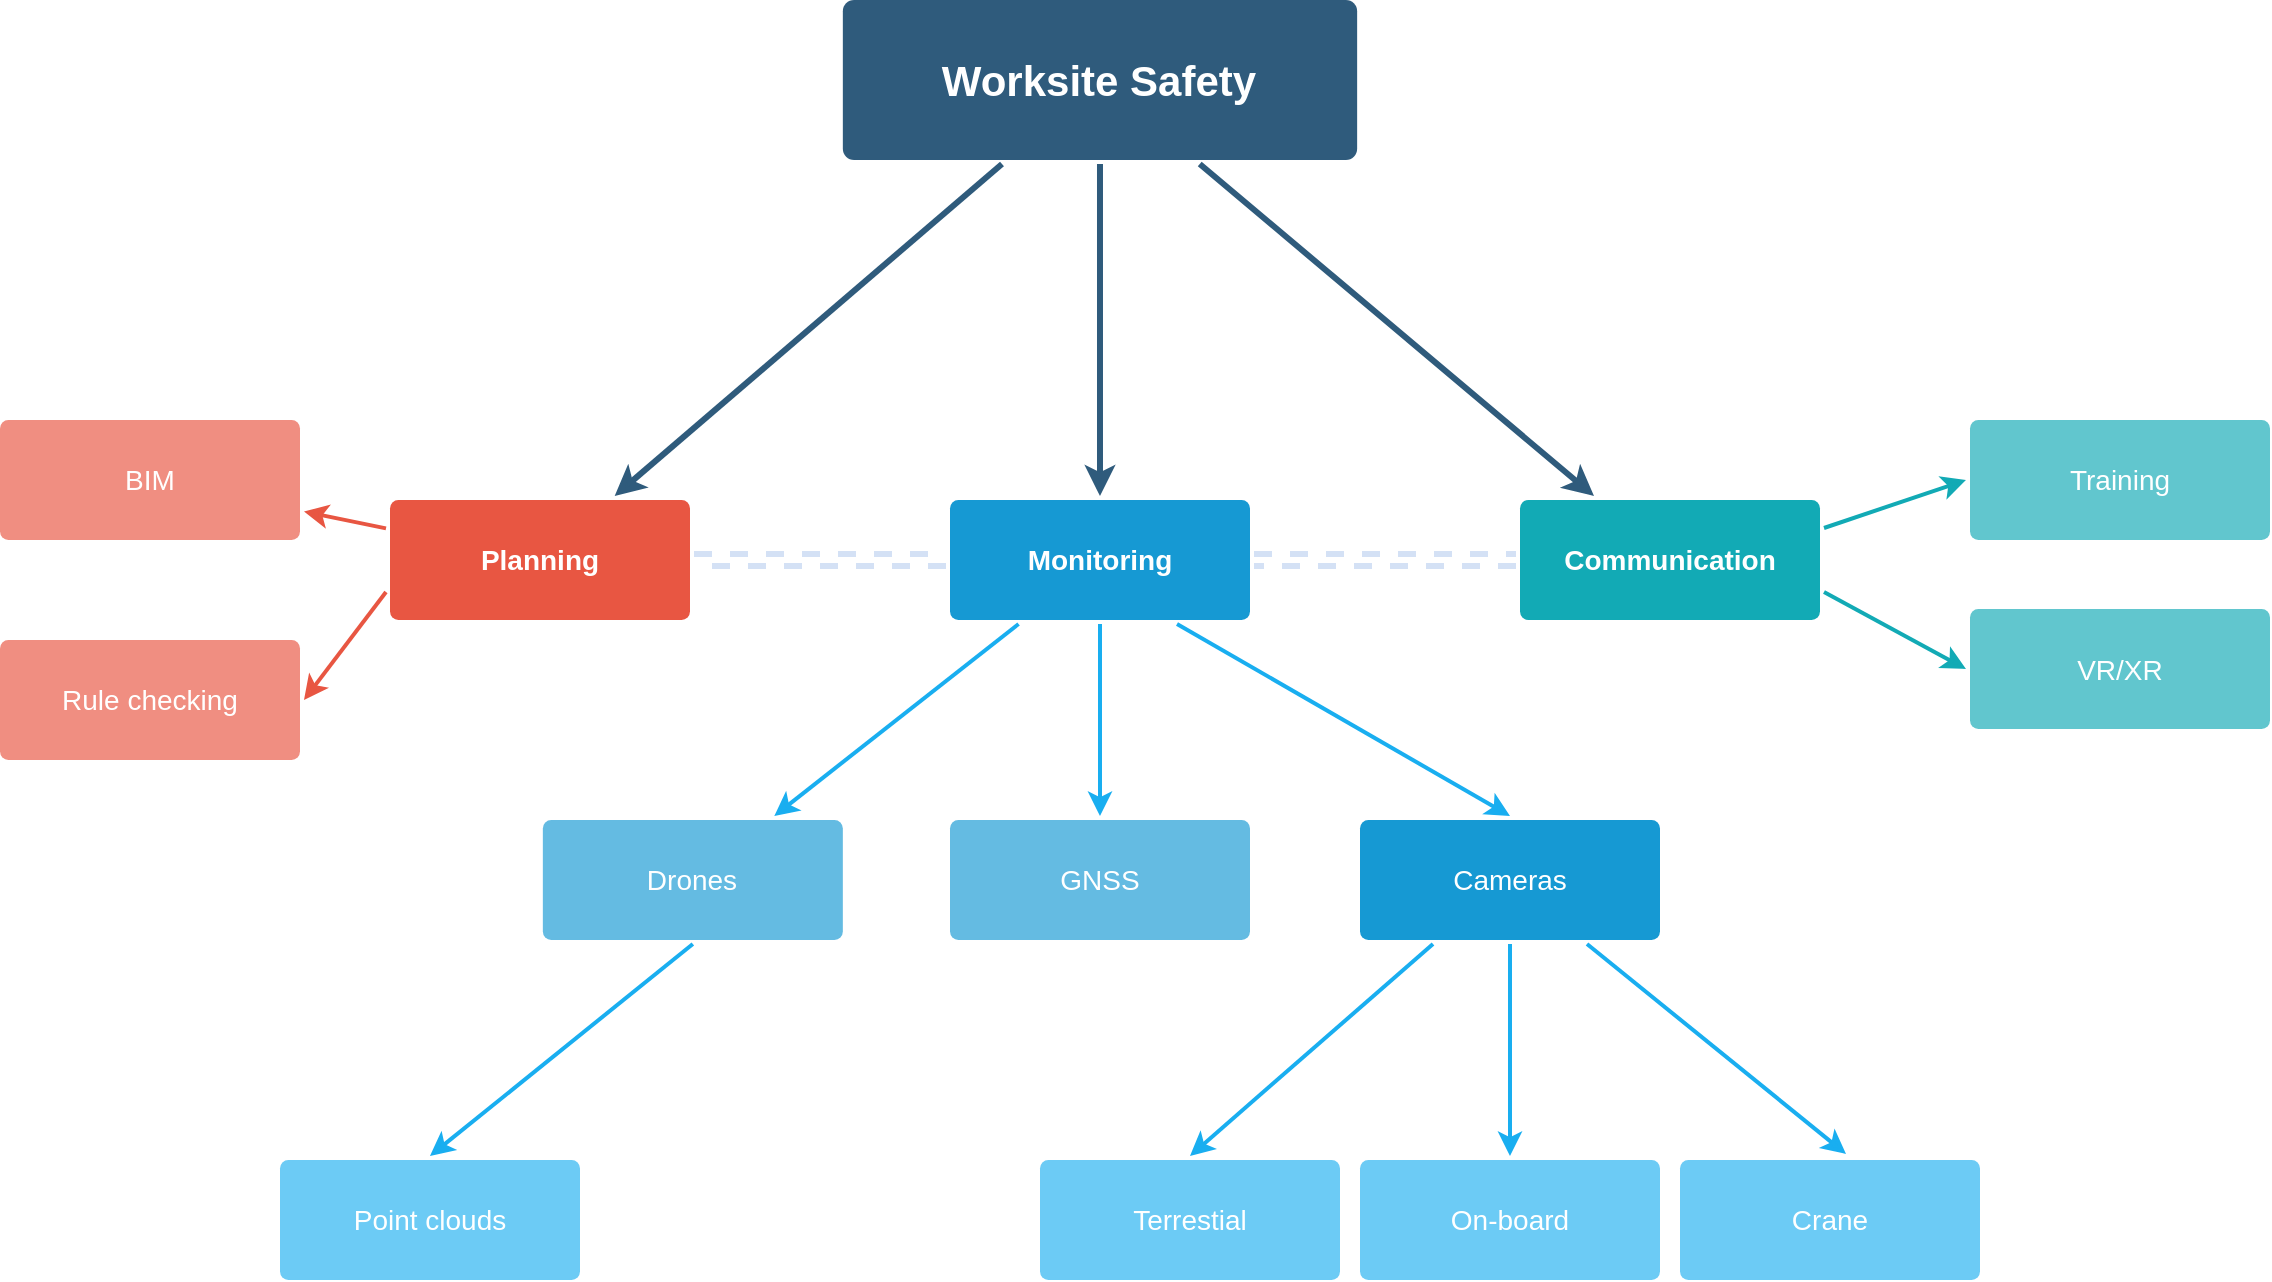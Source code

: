 <mxfile version="20.2.4" type="github">
  <diagram id="6a731a19-8d31-9384-78a2-239565b7b9f0" name="Page-1">
    <mxGraphModel dx="1422" dy="882" grid="1" gridSize="10" guides="1" tooltips="1" connect="1" arrows="1" fold="1" page="1" pageScale="1" pageWidth="1169" pageHeight="827" background="none" math="0" shadow="0">
      <root>
        <mxCell id="0" />
        <mxCell id="1" parent="0" />
        <mxCell id="1746" value="" style="edgeStyle=none;rounded=0;jumpStyle=none;html=1;shadow=0;labelBackgroundColor=none;startArrow=none;startFill=0;endArrow=classic;endFill=1;jettySize=auto;orthogonalLoop=1;strokeColor=#2F5B7C;strokeWidth=3;fontFamily=Helvetica;fontSize=16;fontColor=#23445D;spacing=5;" parent="1" source="1749" target="1771" edge="1">
          <mxGeometry relative="1" as="geometry" />
        </mxCell>
        <mxCell id="1747" value="" style="edgeStyle=none;rounded=0;jumpStyle=none;html=1;shadow=0;labelBackgroundColor=none;startArrow=none;startFill=0;endArrow=classic;endFill=1;jettySize=auto;orthogonalLoop=1;strokeColor=#2F5B7C;strokeWidth=3;fontFamily=Helvetica;fontSize=16;fontColor=#23445D;spacing=5;" parent="1" source="1749" target="1760" edge="1">
          <mxGeometry relative="1" as="geometry" />
        </mxCell>
        <mxCell id="1748" value="" style="edgeStyle=none;rounded=0;jumpStyle=none;html=1;shadow=0;labelBackgroundColor=none;startArrow=none;startFill=0;endArrow=classic;endFill=1;jettySize=auto;orthogonalLoop=1;strokeColor=#2F5B7C;strokeWidth=3;fontFamily=Helvetica;fontSize=16;fontColor=#23445D;spacing=5;" parent="1" source="1749" target="1753" edge="1">
          <mxGeometry relative="1" as="geometry" />
        </mxCell>
        <mxCell id="1749" value="&lt;font style=&quot;font-size: 21px;&quot;&gt;Worksite Safety&lt;/font&gt;" style="rounded=1;whiteSpace=wrap;html=1;shadow=0;labelBackgroundColor=none;strokeColor=none;strokeWidth=3;fillColor=#2F5B7C;fontFamily=Helvetica;fontSize=16;fontColor=#FFFFFF;align=center;fontStyle=1;spacing=5;arcSize=7;perimeterSpacing=2;" parent="1" vertex="1">
          <mxGeometry x="441.42" y="130" width="257.15" height="80" as="geometry" />
        </mxCell>
        <mxCell id="1752" value="" style="edgeStyle=none;rounded=1;jumpStyle=none;html=1;shadow=0;labelBackgroundColor=none;startArrow=none;startFill=0;jettySize=auto;orthogonalLoop=1;strokeColor=#E85642;strokeWidth=2;fontFamily=Helvetica;fontSize=14;fontColor=#FFFFFF;spacing=5;fontStyle=1;fillColor=#b0e3e6;" parent="1" source="1753" target="1754" edge="1">
          <mxGeometry relative="1" as="geometry" />
        </mxCell>
        <mxCell id="au6G3lHaltb3A1_W9jbu-1777" style="edgeStyle=none;rounded=0;orthogonalLoop=1;jettySize=auto;html=1;exitX=1;exitY=0.5;exitDx=0;exitDy=0;entryX=0;entryY=0.5;entryDx=0;entryDy=0;strokeColor=#D4E1F5;strokeWidth=3;shape=link;dashed=1;" parent="1" source="1753" target="1760" edge="1">
          <mxGeometry relative="1" as="geometry" />
        </mxCell>
        <mxCell id="qpX6ezfzLu-kOtRw2pO8-1778" style="edgeStyle=none;rounded=0;orthogonalLoop=1;jettySize=auto;html=1;exitX=0;exitY=0.75;exitDx=0;exitDy=0;entryX=1;entryY=0.5;entryDx=0;entryDy=0;fontSize=21;strokeColor=#E85642;strokeWidth=2;" parent="1" source="1753" target="qpX6ezfzLu-kOtRw2pO8-1776" edge="1">
          <mxGeometry relative="1" as="geometry" />
        </mxCell>
        <mxCell id="1753" value="Planning" style="rounded=1;whiteSpace=wrap;html=1;shadow=0;labelBackgroundColor=none;strokeColor=none;strokeWidth=3;fillColor=#e85642;fontFamily=Helvetica;fontSize=14;fontColor=#FFFFFF;align=center;spacing=5;fontStyle=1;arcSize=7;perimeterSpacing=2;" parent="1" vertex="1">
          <mxGeometry x="215" y="380" width="150" height="60" as="geometry" />
        </mxCell>
        <mxCell id="1754" value="BIM" style="rounded=1;whiteSpace=wrap;html=1;shadow=0;labelBackgroundColor=none;strokeColor=none;strokeWidth=3;fillColor=#f08e81;fontFamily=Helvetica;fontSize=14;fontColor=#FFFFFF;align=center;spacing=5;fontStyle=0;arcSize=7;perimeterSpacing=2;" parent="1" vertex="1">
          <mxGeometry x="20" y="340" width="150" height="60" as="geometry" />
        </mxCell>
        <mxCell id="1757" value="" style="edgeStyle=none;rounded=0;jumpStyle=none;html=1;shadow=0;labelBackgroundColor=none;startArrow=none;startFill=0;endArrow=classic;endFill=1;jettySize=auto;orthogonalLoop=1;strokeColor=#19AEF0;strokeWidth=2;fontFamily=Helvetica;fontSize=14;fontColor=#FFFFFF;spacing=5;endSize=6;startSize=1;" parent="1" source="1760" target="1763" edge="1">
          <mxGeometry relative="1" as="geometry" />
        </mxCell>
        <mxCell id="au6G3lHaltb3A1_W9jbu-1778" style="edgeStyle=none;rounded=0;orthogonalLoop=1;jettySize=auto;html=1;exitX=1;exitY=0.5;exitDx=0;exitDy=0;strokeColor=#D4E1F5;strokeWidth=3;shape=link;dashed=1;" parent="1" source="1760" target="1771" edge="1">
          <mxGeometry relative="1" as="geometry" />
        </mxCell>
        <mxCell id="1aJgM8UNtGY8ofRd_Ns_-1778" style="edgeStyle=none;rounded=0;orthogonalLoop=1;jettySize=auto;html=1;exitX=0.75;exitY=1;exitDx=0;exitDy=0;entryX=0.5;entryY=0;entryDx=0;entryDy=0;strokeColor=#19AEF0;strokeWidth=2;" edge="1" parent="1" source="1760" target="1762">
          <mxGeometry relative="1" as="geometry" />
        </mxCell>
        <mxCell id="1aJgM8UNtGY8ofRd_Ns_-1779" style="edgeStyle=none;rounded=0;orthogonalLoop=1;jettySize=auto;html=1;exitX=0.5;exitY=1;exitDx=0;exitDy=0;entryX=0.5;entryY=0;entryDx=0;entryDy=0;strokeColor=#19AEF0;strokeWidth=2;" edge="1" parent="1" source="1760" target="6ZqDi_Q5D0z-vhuShmsu-1782">
          <mxGeometry relative="1" as="geometry" />
        </mxCell>
        <mxCell id="1760" value="Monitoring" style="rounded=1;whiteSpace=wrap;html=1;shadow=0;labelBackgroundColor=none;strokeColor=none;strokeWidth=3;fillColor=#1699D3;fontFamily=Helvetica;fontSize=14;fontColor=#FFFFFF;align=center;spacing=5;fontStyle=1;arcSize=7;perimeterSpacing=2;" parent="1" vertex="1">
          <mxGeometry x="495" y="380" width="150" height="60" as="geometry" />
        </mxCell>
        <mxCell id="6ZqDi_Q5D0z-vhuShmsu-1784" style="edgeStyle=none;rounded=0;orthogonalLoop=1;jettySize=auto;html=1;exitX=0.25;exitY=1;exitDx=0;exitDy=0;entryX=0.5;entryY=0;entryDx=0;entryDy=0;strokeColor=#19AEF0;strokeWidth=2;endSize=6;startSize=1;" parent="1" source="1762" target="6ZqDi_Q5D0z-vhuShmsu-1779" edge="1">
          <mxGeometry relative="1" as="geometry" />
        </mxCell>
        <mxCell id="6ZqDi_Q5D0z-vhuShmsu-1785" style="edgeStyle=none;rounded=0;orthogonalLoop=1;jettySize=auto;html=1;exitX=0.5;exitY=1;exitDx=0;exitDy=0;entryX=0.5;entryY=0;entryDx=0;entryDy=0;strokeColor=#19AEF0;strokeWidth=2;endSize=6;startSize=1;" parent="1" source="1762" target="6ZqDi_Q5D0z-vhuShmsu-1780" edge="1">
          <mxGeometry relative="1" as="geometry" />
        </mxCell>
        <mxCell id="6ZqDi_Q5D0z-vhuShmsu-1786" style="edgeStyle=none;rounded=0;orthogonalLoop=1;jettySize=auto;html=1;exitX=0.75;exitY=1;exitDx=0;exitDy=0;entryX=0.552;entryY=-0.016;entryDx=0;entryDy=0;entryPerimeter=0;strokeColor=#19AEF0;strokeWidth=2;endSize=6;startSize=1;" parent="1" source="1762" target="6ZqDi_Q5D0z-vhuShmsu-1781" edge="1">
          <mxGeometry relative="1" as="geometry" />
        </mxCell>
        <mxCell id="1762" value="Cameras" style="rounded=1;whiteSpace=wrap;html=1;shadow=0;labelBackgroundColor=none;strokeColor=none;strokeWidth=3;fillColor=#1699D3;fontFamily=Helvetica;fontSize=14;fontColor=#FFFFFF;align=center;spacing=5;arcSize=7;perimeterSpacing=2;" parent="1" vertex="1">
          <mxGeometry x="700" y="540" width="150" height="60" as="geometry" />
        </mxCell>
        <mxCell id="1aJgM8UNtGY8ofRd_Ns_-1781" style="edgeStyle=none;rounded=0;orthogonalLoop=1;jettySize=auto;html=1;exitX=0.5;exitY=1;exitDx=0;exitDy=0;entryX=0.5;entryY=0;entryDx=0;entryDy=0;strokeColor=#19AEF0;strokeWidth=2;" edge="1" parent="1" source="1763" target="1aJgM8UNtGY8ofRd_Ns_-1780">
          <mxGeometry relative="1" as="geometry" />
        </mxCell>
        <mxCell id="1763" value="Drones" style="rounded=1;whiteSpace=wrap;html=1;shadow=0;labelBackgroundColor=none;strokeColor=none;strokeWidth=3;fillColor=#64bbe2;fontFamily=Helvetica;fontSize=14;fontColor=#FFFFFF;align=center;spacing=5;arcSize=7;perimeterSpacing=2;" parent="1" vertex="1">
          <mxGeometry x="291.42" y="540" width="150" height="60" as="geometry" />
        </mxCell>
        <mxCell id="au6G3lHaltb3A1_W9jbu-1780" style="edgeStyle=none;rounded=0;orthogonalLoop=1;jettySize=auto;html=1;exitX=1;exitY=0.25;exitDx=0;exitDy=0;entryX=0;entryY=0.5;entryDx=0;entryDy=0;fontSize=21;strokeColor=#12AAB5;strokeWidth=2;" parent="1" source="1771" target="1776" edge="1">
          <mxGeometry relative="1" as="geometry" />
        </mxCell>
        <mxCell id="au6G3lHaltb3A1_W9jbu-1782" style="edgeStyle=none;rounded=0;orthogonalLoop=1;jettySize=auto;html=1;exitX=1;exitY=0.75;exitDx=0;exitDy=0;entryX=0;entryY=0.5;entryDx=0;entryDy=0;fontSize=21;strokeColor=#12AAB5;strokeWidth=2;" parent="1" source="1771" target="1774" edge="1">
          <mxGeometry relative="1" as="geometry" />
        </mxCell>
        <mxCell id="1771" value="Communication" style="rounded=1;whiteSpace=wrap;html=1;shadow=0;labelBackgroundColor=none;strokeColor=none;strokeWidth=3;fillColor=#12aab5;fontFamily=Helvetica;fontSize=14;fontColor=#FFFFFF;align=center;spacing=5;fontStyle=1;arcSize=7;perimeterSpacing=2;" parent="1" vertex="1">
          <mxGeometry x="780" y="380.0" width="150" height="60" as="geometry" />
        </mxCell>
        <mxCell id="1774" value="VR/XR" style="rounded=1;whiteSpace=wrap;html=1;shadow=0;labelBackgroundColor=none;strokeColor=none;strokeWidth=3;fillColor=#61c6ce;fontFamily=Helvetica;fontSize=14;fontColor=#FFFFFF;align=center;spacing=5;fontStyle=0;arcSize=7;perimeterSpacing=2;" parent="1" vertex="1">
          <mxGeometry x="1005" y="434.5" width="150" height="60" as="geometry" />
        </mxCell>
        <mxCell id="1776" value="Training" style="rounded=1;whiteSpace=wrap;html=1;shadow=0;labelBackgroundColor=none;strokeColor=none;strokeWidth=3;fillColor=#61c6ce;fontFamily=Helvetica;fontSize=14;fontColor=#FFFFFF;align=center;spacing=5;fontStyle=0;arcSize=7;perimeterSpacing=2;" parent="1" vertex="1">
          <mxGeometry x="1005" y="340" width="150" height="60" as="geometry" />
        </mxCell>
        <mxCell id="6ZqDi_Q5D0z-vhuShmsu-1779" value="Terrestial" style="rounded=1;whiteSpace=wrap;html=1;shadow=0;labelBackgroundColor=none;strokeColor=none;strokeWidth=3;fillColor=#6CCBF5;fontFamily=Helvetica;fontSize=14;fontColor=#FFFFFF;align=center;spacing=5;arcSize=7;perimeterSpacing=2;" parent="1" vertex="1">
          <mxGeometry x="540" y="710" width="150" height="60" as="geometry" />
        </mxCell>
        <mxCell id="6ZqDi_Q5D0z-vhuShmsu-1780" value="On-board" style="rounded=1;whiteSpace=wrap;html=1;shadow=0;labelBackgroundColor=none;strokeColor=none;strokeWidth=3;fillColor=#6CCBF5;fontFamily=Helvetica;fontSize=14;fontColor=#FFFFFF;align=center;spacing=5;arcSize=7;perimeterSpacing=2;" parent="1" vertex="1">
          <mxGeometry x="700" y="710" width="150" height="60" as="geometry" />
        </mxCell>
        <mxCell id="6ZqDi_Q5D0z-vhuShmsu-1781" value="Crane" style="rounded=1;whiteSpace=wrap;html=1;shadow=0;labelBackgroundColor=none;strokeColor=none;strokeWidth=3;fillColor=#6CCBF5;fontFamily=Helvetica;fontSize=14;fontColor=#FFFFFF;align=center;spacing=5;arcSize=7;perimeterSpacing=2;" parent="1" vertex="1">
          <mxGeometry x="860" y="710" width="150" height="60" as="geometry" />
        </mxCell>
        <mxCell id="6ZqDi_Q5D0z-vhuShmsu-1782" value="GNSS" style="rounded=1;whiteSpace=wrap;html=1;shadow=0;labelBackgroundColor=none;strokeColor=none;strokeWidth=3;fillColor=#64bbe2;fontFamily=Helvetica;fontSize=14;fontColor=#FFFFFF;align=center;spacing=5;arcSize=7;perimeterSpacing=2;" parent="1" vertex="1">
          <mxGeometry x="495" y="540" width="150" height="60" as="geometry" />
        </mxCell>
        <mxCell id="qpX6ezfzLu-kOtRw2pO8-1776" value="Rule checking" style="rounded=1;whiteSpace=wrap;html=1;shadow=0;labelBackgroundColor=none;strokeColor=none;strokeWidth=3;fillColor=#f08e81;fontFamily=Helvetica;fontSize=14;fontColor=#FFFFFF;align=center;spacing=5;fontStyle=0;arcSize=7;perimeterSpacing=2;" parent="1" vertex="1">
          <mxGeometry x="20" y="450" width="150" height="60" as="geometry" />
        </mxCell>
        <mxCell id="1aJgM8UNtGY8ofRd_Ns_-1780" value="Point clouds" style="rounded=1;whiteSpace=wrap;html=1;shadow=0;labelBackgroundColor=none;strokeColor=none;strokeWidth=3;fillColor=#6CCBF5;fontFamily=Helvetica;fontSize=14;fontColor=#FFFFFF;align=center;spacing=5;arcSize=7;perimeterSpacing=2;" vertex="1" parent="1">
          <mxGeometry x="160.0" y="710" width="150" height="60" as="geometry" />
        </mxCell>
      </root>
    </mxGraphModel>
  </diagram>
</mxfile>
